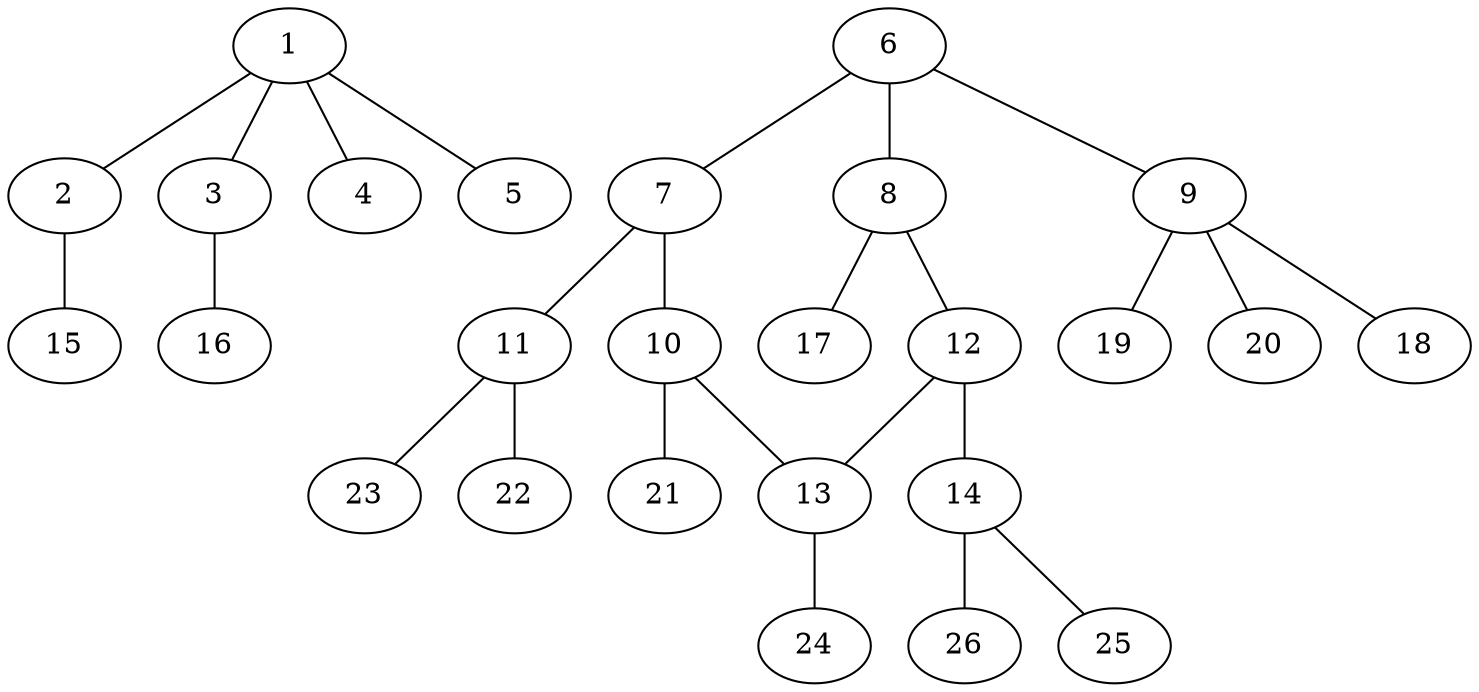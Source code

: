 graph molecule_4164 {
	1	 [chem=S];
	2	 [chem=O];
	1 -- 2	 [valence=1];
	3	 [chem=O];
	1 -- 3	 [valence=1];
	4	 [chem=O];
	1 -- 4	 [valence=2];
	5	 [chem=O];
	1 -- 5	 [valence=2];
	15	 [chem=H];
	2 -- 15	 [valence=1];
	16	 [chem=H];
	3 -- 16	 [valence=1];
	6	 [chem=C];
	7	 [chem=C];
	6 -- 7	 [valence=1];
	8	 [chem=C];
	6 -- 8	 [valence=2];
	9	 [chem=C];
	6 -- 9	 [valence=1];
	10	 [chem=C];
	7 -- 10	 [valence=2];
	11	 [chem=N];
	7 -- 11	 [valence=1];
	12	 [chem=C];
	8 -- 12	 [valence=1];
	17	 [chem=H];
	8 -- 17	 [valence=1];
	18	 [chem=H];
	9 -- 18	 [valence=1];
	19	 [chem=H];
	9 -- 19	 [valence=1];
	20	 [chem=H];
	9 -- 20	 [valence=1];
	13	 [chem=C];
	10 -- 13	 [valence=1];
	21	 [chem=H];
	10 -- 21	 [valence=1];
	22	 [chem=H];
	11 -- 22	 [valence=1];
	23	 [chem=H];
	11 -- 23	 [valence=1];
	12 -- 13	 [valence=2];
	14	 [chem=N];
	12 -- 14	 [valence=1];
	24	 [chem=H];
	13 -- 24	 [valence=1];
	25	 [chem=H];
	14 -- 25	 [valence=1];
	26	 [chem=H];
	14 -- 26	 [valence=1];
}
